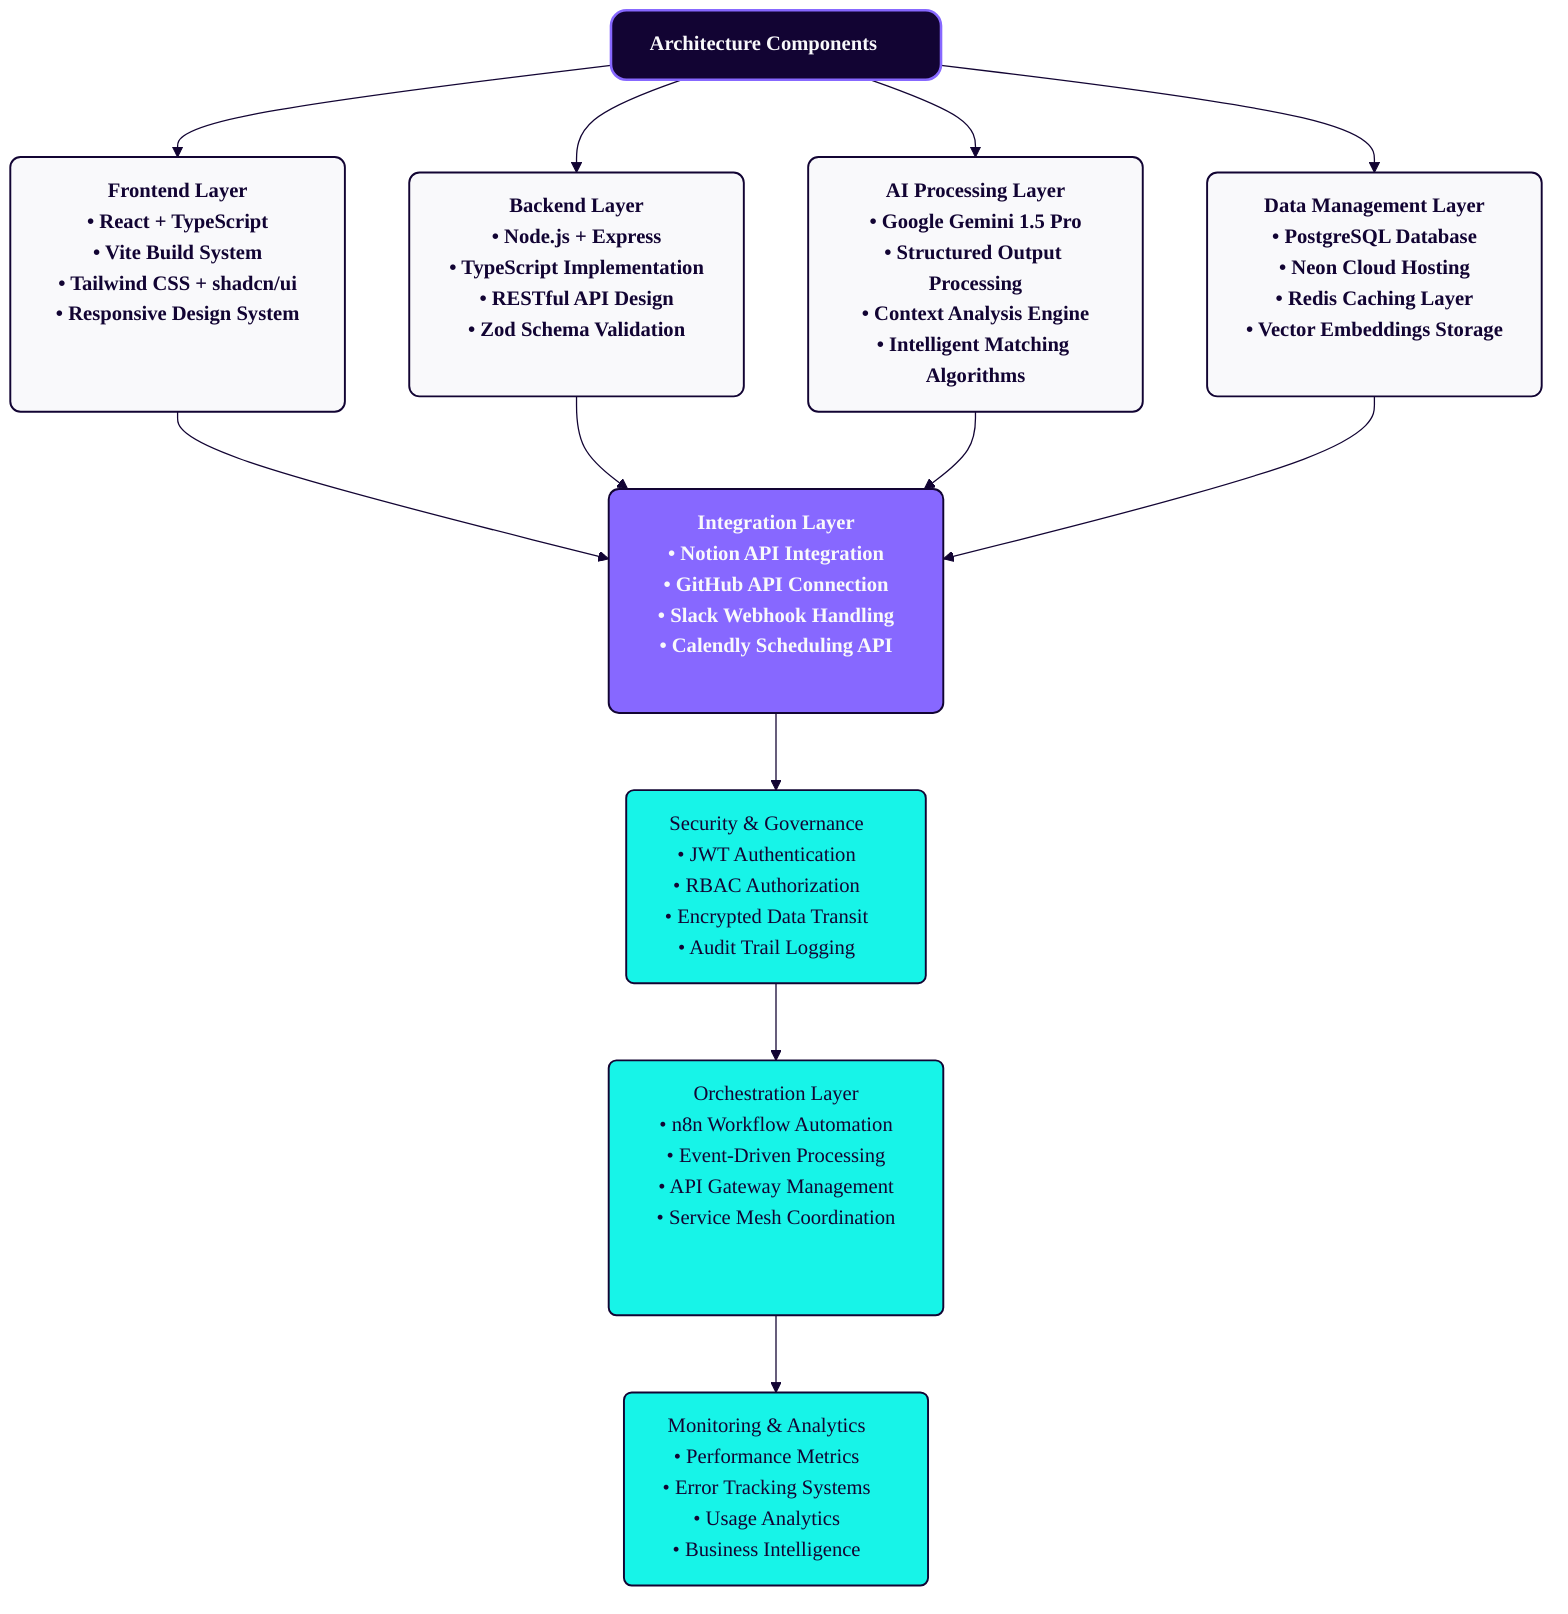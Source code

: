 %%{init: {"theme":"base","themeVariables":{"fontFamily":"Manrope, Inter, system-ui, -apple-system, Segoe UI, Roboto, Arial, sans-serif","primaryColor":"#8768FF","primaryBorderColor":"#120433","primaryTextColor":"#120433","lineColor":"#120433","background":"#F9F9FB"},"flowchart":{"curve":"basis","htmlLabels":true,"nodeSpacing":50,"rankSpacing":60}}}%%
flowchart TD
  A[Architecture Components] --> Frontend[Frontend Layer<br/>• React + TypeScript<br/>• Vite Build System<br/>• Tailwind CSS + shadcn/ui<br/>• Responsive Design System]

  A --> Backend[Backend Layer<br/>• Node.js + Express<br/>• TypeScript Implementation<br/>• RESTful API Design<br/>• Zod Schema Validation]

  A --> AI[AI Processing Layer<br/>• Google Gemini 1.5 Pro<br/>• Structured Output Processing<br/>• Context Analysis Engine<br/>• Intelligent Matching Algorithms]

  A --> Data[Data Management Layer<br/>• PostgreSQL Database<br/>• Neon Cloud Hosting<br/>• Redis Caching Layer<br/>• Vector Embeddings Storage]

  Frontend --> Integration[Integration Layer<br/>• Notion API Integration<br/>• GitHub API Connection<br/>• Slack Webhook Handling<br/>• Calendly Scheduling API]

  Backend --> Integration
  AI --> Integration
  Data --> Integration

  Integration --> Security[Security & Governance<br/>• JWT Authentication<br/>• RBAC Authorization<br/>• Encrypted Data Transit<br/>• Audit Trail Logging]

  Security --> Orchestration[Orchestration Layer<br/>• n8n Workflow Automation<br/>• Event-Driven Processing<br/>• API Gateway Management<br/>• Service Mesh Coordination]

  Orchestration --> Monitoring[Monitoring & Analytics<br/>• Performance Metrics<br/>• Error Tracking Systems<br/>• Usage Analytics<br/>• Business Intelligence]

  classDef architecture fill:#120433,stroke:#8768FF,color:#F9F9FB,stroke-width:2px,rx:12,ry:12,font-weight:700
  classDef layer fill:#F9F9FB,stroke:#120433,color:#120433,stroke-width:1.5px,rx:8,ry:8,font-weight:600
  classDef component fill:#8768FF,stroke:#120433,color:#F9F9FB,stroke-width:1.5px,rx:8,ry:8,font-weight:600
  classDef system fill:#17F4E8,stroke:#120433,color:#120433,stroke-width:1.5px,rx:6,ry:6,font-weight:500

  class A architecture
  class Frontend,Backend,AI,Data layer
  class Integration component
  class Security,Orchestration,Monitoring system